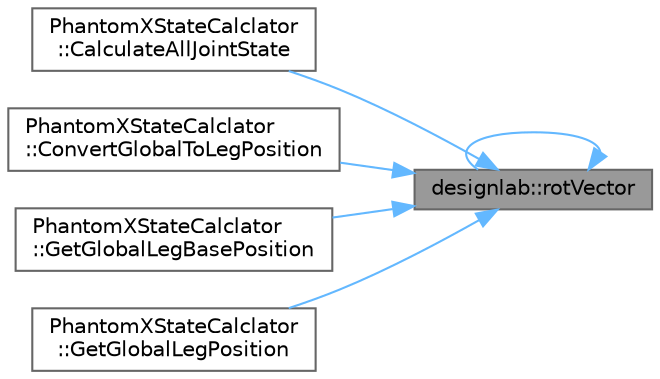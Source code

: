 digraph "designlab::rotVector"
{
 // LATEX_PDF_SIZE
  bgcolor="transparent";
  edge [fontname=Helvetica,fontsize=10,labelfontname=Helvetica,labelfontsize=10];
  node [fontname=Helvetica,fontsize=10,shape=box,height=0.2,width=0.4];
  rankdir="RL";
  Node1 [id="Node000001",label="designlab::rotVector",height=0.2,width=0.4,color="gray40", fillcolor="grey60", style="filled", fontcolor="black",tooltip="回転させたベクトルを返す．三角関数の処理が多く重たいので注意．"];
  Node1 -> Node2 [id="edge1_Node000001_Node000002",dir="back",color="steelblue1",style="solid",tooltip=" "];
  Node2 [id="Node000002",label="PhantomXStateCalclator\l::CalculateAllJointState",height=0.2,width=0.4,color="grey40", fillcolor="white", style="filled",URL="$class_phantom_x_state_calclator.html#a1545dab74a81c71b0395d04dbb9fe83c",tooltip="全ての関節のグローバル座標と，角度を計算する．重たいのでグラフ探索や，描画処理中にループで使用することは推奨しない．"];
  Node1 -> Node3 [id="edge2_Node000001_Node000003",dir="back",color="steelblue1",style="solid",tooltip=" "];
  Node3 [id="Node000003",label="PhantomXStateCalclator\l::ConvertGlobalToLegPosition",height=0.2,width=0.4,color="grey40", fillcolor="white", style="filled",URL="$class_phantom_x_state_calclator.html#acf135fb149d94d9f308b8fa34577dc56",tooltip="グローバル座標系→脚座標系に変換する．"];
  Node1 -> Node4 [id="edge3_Node000001_Node000004",dir="back",color="steelblue1",style="solid",tooltip=" "];
  Node4 [id="Node000004",label="PhantomXStateCalclator\l::GetGlobalLegBasePosition",height=0.2,width=0.4,color="grey40", fillcolor="white", style="filled",URL="$class_phantom_x_state_calclator.html#a1496a624a7b82f6fcd9c4a35602818c6",tooltip="脚の付け根の座標( leg base position)を取得する．グローバル(ワールド)座標系"];
  Node1 -> Node5 [id="edge4_Node000001_Node000005",dir="back",color="steelblue1",style="solid",tooltip=" "];
  Node5 [id="Node000005",label="PhantomXStateCalclator\l::GetGlobalLegPosition",height=0.2,width=0.4,color="grey40", fillcolor="white", style="filled",URL="$class_phantom_x_state_calclator.html#a6bb1641e5d222f4c920141d8b6c2a26a",tooltip="脚の先端の座標を取得する．グローバル(ワールド)座標系"];
  Node1 -> Node1 [id="edge5_Node000001_Node000001",dir="back",color="steelblue1",style="solid",tooltip=" "];
}
